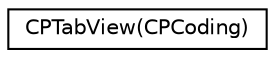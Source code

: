 digraph "Graphical Class Hierarchy"
{
  edge [fontname="Helvetica",fontsize="10",labelfontname="Helvetica",labelfontsize="10"];
  node [fontname="Helvetica",fontsize="10",shape=record];
  rankdir="LR";
  Node1 [label="CPTabView(CPCoding)",height=0.2,width=0.4,color="black", fillcolor="white", style="filled",URL="$category_c_p_tab_view_07_c_p_coding_08.html"];
}
